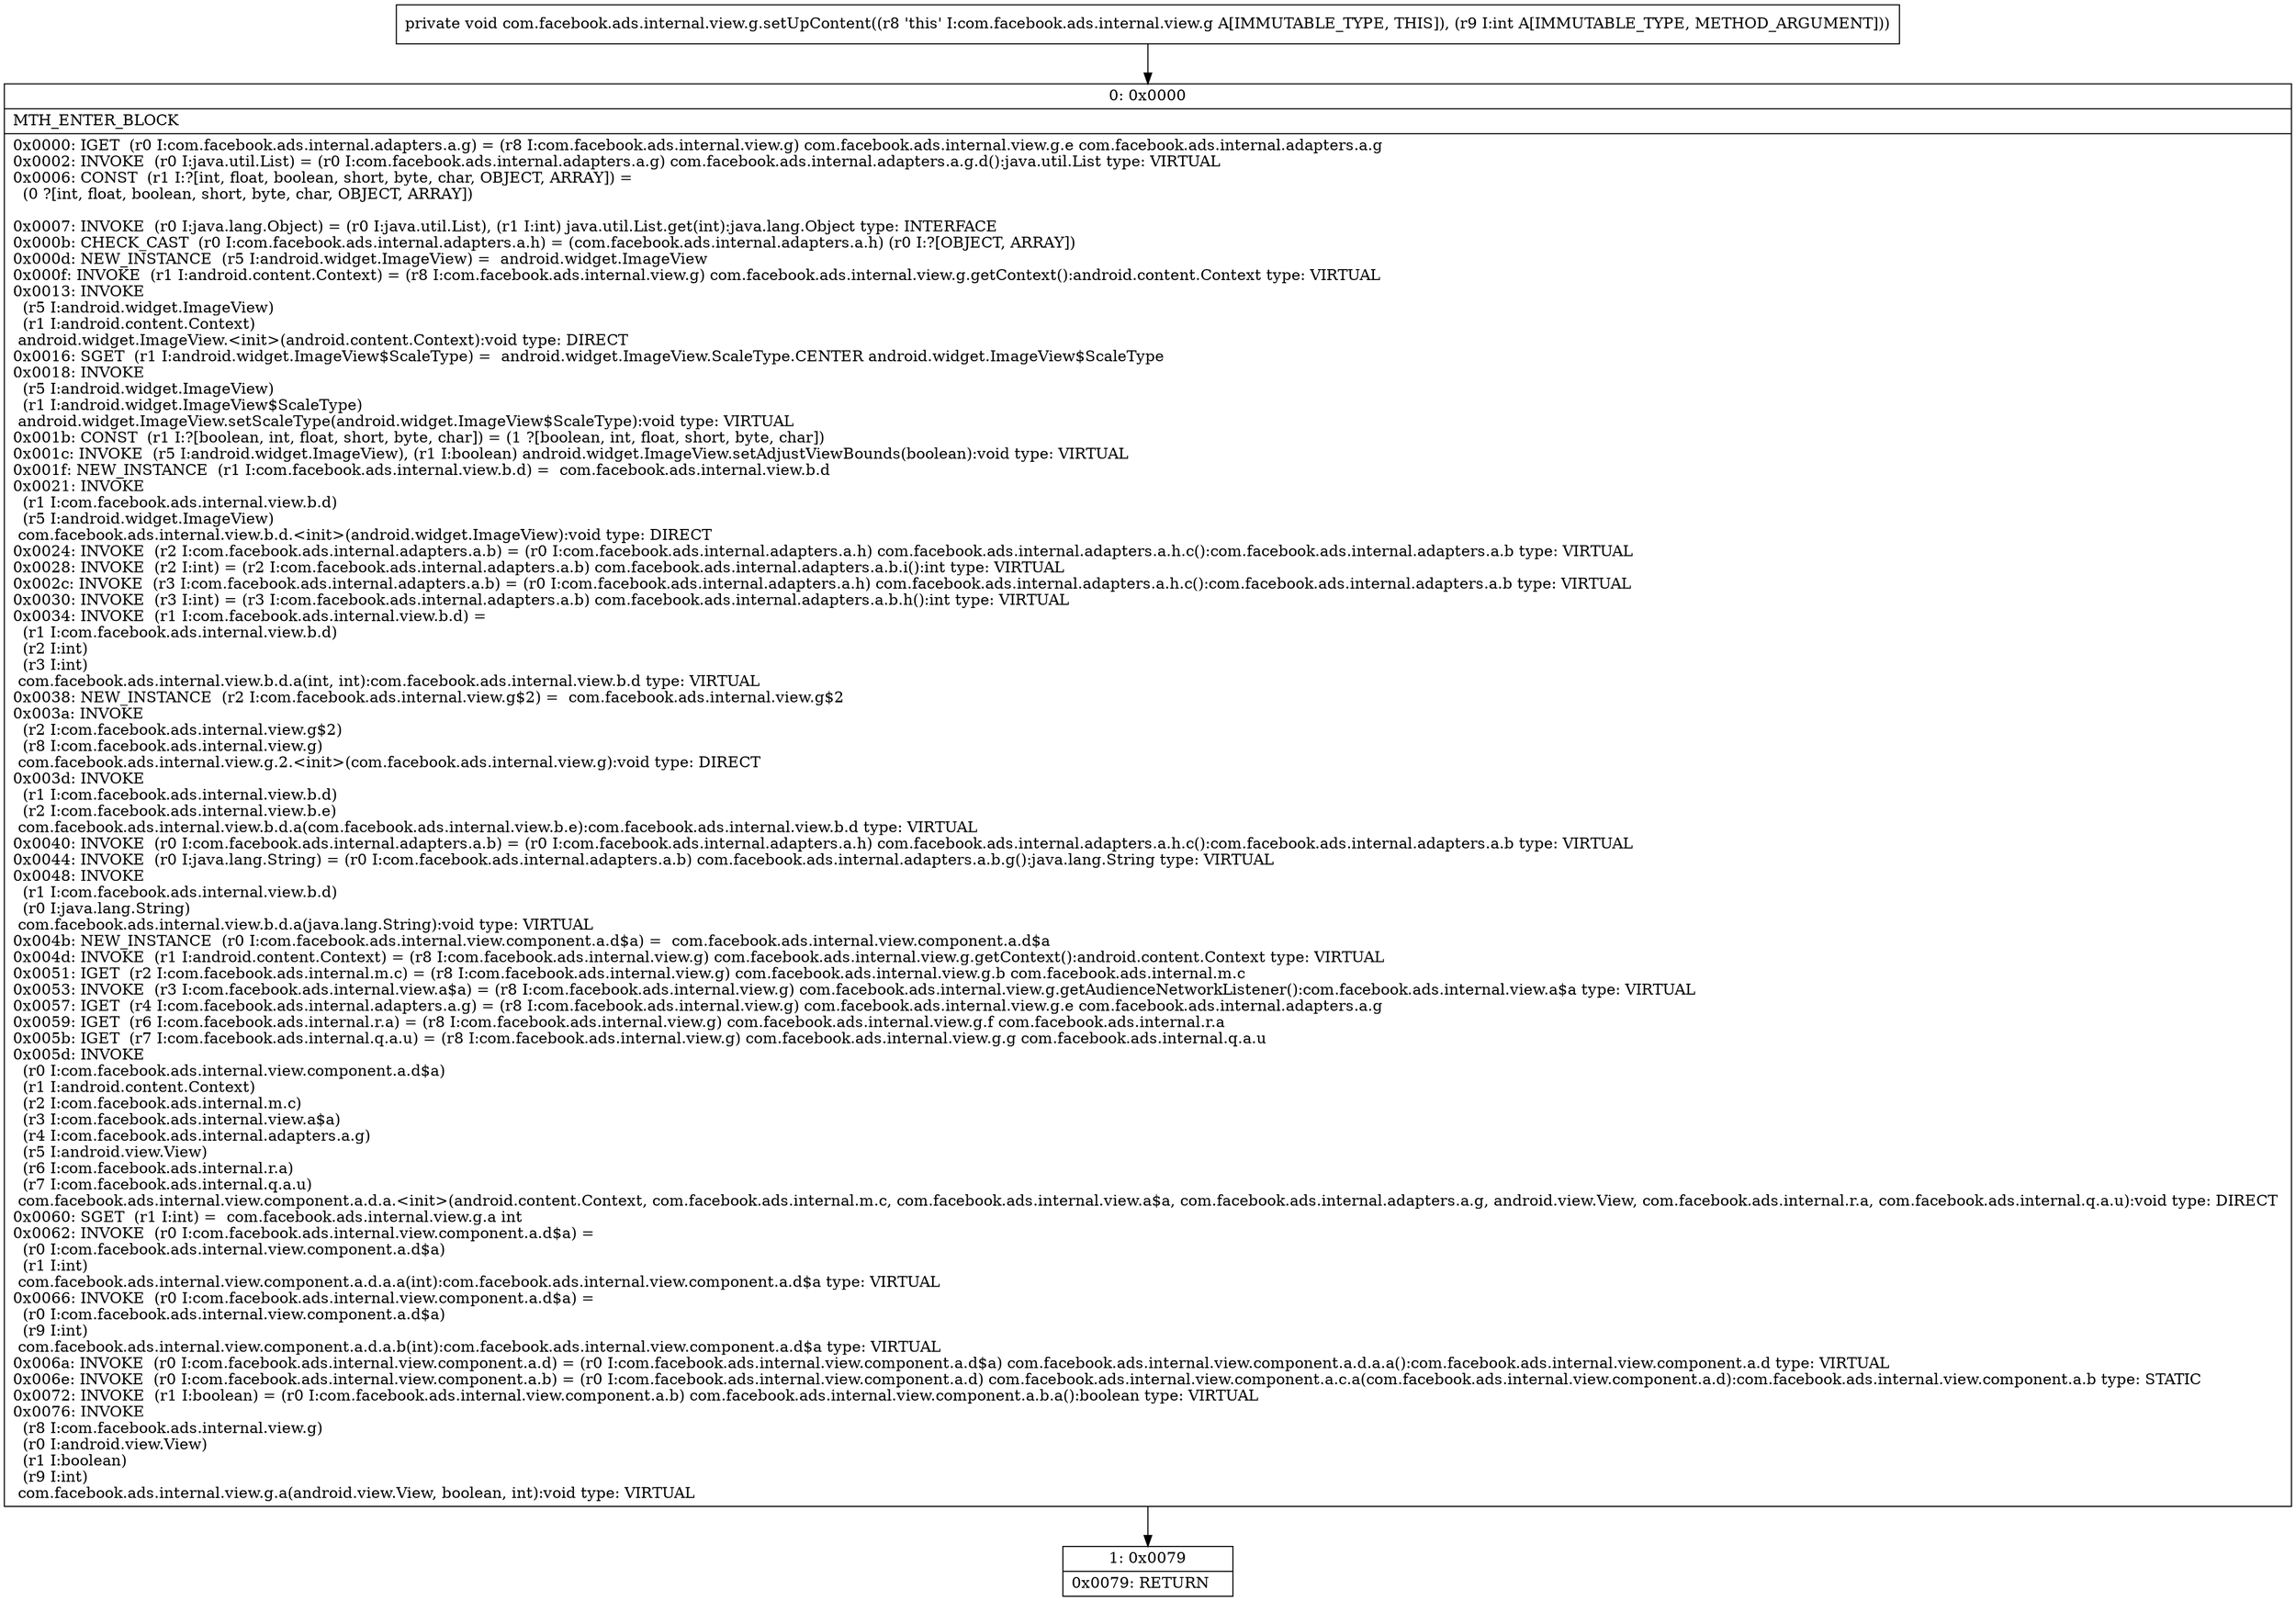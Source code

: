 digraph "CFG forcom.facebook.ads.internal.view.g.setUpContent(I)V" {
Node_0 [shape=record,label="{0\:\ 0x0000|MTH_ENTER_BLOCK\l|0x0000: IGET  (r0 I:com.facebook.ads.internal.adapters.a.g) = (r8 I:com.facebook.ads.internal.view.g) com.facebook.ads.internal.view.g.e com.facebook.ads.internal.adapters.a.g \l0x0002: INVOKE  (r0 I:java.util.List) = (r0 I:com.facebook.ads.internal.adapters.a.g) com.facebook.ads.internal.adapters.a.g.d():java.util.List type: VIRTUAL \l0x0006: CONST  (r1 I:?[int, float, boolean, short, byte, char, OBJECT, ARRAY]) = \l  (0 ?[int, float, boolean, short, byte, char, OBJECT, ARRAY])\l \l0x0007: INVOKE  (r0 I:java.lang.Object) = (r0 I:java.util.List), (r1 I:int) java.util.List.get(int):java.lang.Object type: INTERFACE \l0x000b: CHECK_CAST  (r0 I:com.facebook.ads.internal.adapters.a.h) = (com.facebook.ads.internal.adapters.a.h) (r0 I:?[OBJECT, ARRAY]) \l0x000d: NEW_INSTANCE  (r5 I:android.widget.ImageView) =  android.widget.ImageView \l0x000f: INVOKE  (r1 I:android.content.Context) = (r8 I:com.facebook.ads.internal.view.g) com.facebook.ads.internal.view.g.getContext():android.content.Context type: VIRTUAL \l0x0013: INVOKE  \l  (r5 I:android.widget.ImageView)\l  (r1 I:android.content.Context)\l android.widget.ImageView.\<init\>(android.content.Context):void type: DIRECT \l0x0016: SGET  (r1 I:android.widget.ImageView$ScaleType) =  android.widget.ImageView.ScaleType.CENTER android.widget.ImageView$ScaleType \l0x0018: INVOKE  \l  (r5 I:android.widget.ImageView)\l  (r1 I:android.widget.ImageView$ScaleType)\l android.widget.ImageView.setScaleType(android.widget.ImageView$ScaleType):void type: VIRTUAL \l0x001b: CONST  (r1 I:?[boolean, int, float, short, byte, char]) = (1 ?[boolean, int, float, short, byte, char]) \l0x001c: INVOKE  (r5 I:android.widget.ImageView), (r1 I:boolean) android.widget.ImageView.setAdjustViewBounds(boolean):void type: VIRTUAL \l0x001f: NEW_INSTANCE  (r1 I:com.facebook.ads.internal.view.b.d) =  com.facebook.ads.internal.view.b.d \l0x0021: INVOKE  \l  (r1 I:com.facebook.ads.internal.view.b.d)\l  (r5 I:android.widget.ImageView)\l com.facebook.ads.internal.view.b.d.\<init\>(android.widget.ImageView):void type: DIRECT \l0x0024: INVOKE  (r2 I:com.facebook.ads.internal.adapters.a.b) = (r0 I:com.facebook.ads.internal.adapters.a.h) com.facebook.ads.internal.adapters.a.h.c():com.facebook.ads.internal.adapters.a.b type: VIRTUAL \l0x0028: INVOKE  (r2 I:int) = (r2 I:com.facebook.ads.internal.adapters.a.b) com.facebook.ads.internal.adapters.a.b.i():int type: VIRTUAL \l0x002c: INVOKE  (r3 I:com.facebook.ads.internal.adapters.a.b) = (r0 I:com.facebook.ads.internal.adapters.a.h) com.facebook.ads.internal.adapters.a.h.c():com.facebook.ads.internal.adapters.a.b type: VIRTUAL \l0x0030: INVOKE  (r3 I:int) = (r3 I:com.facebook.ads.internal.adapters.a.b) com.facebook.ads.internal.adapters.a.b.h():int type: VIRTUAL \l0x0034: INVOKE  (r1 I:com.facebook.ads.internal.view.b.d) = \l  (r1 I:com.facebook.ads.internal.view.b.d)\l  (r2 I:int)\l  (r3 I:int)\l com.facebook.ads.internal.view.b.d.a(int, int):com.facebook.ads.internal.view.b.d type: VIRTUAL \l0x0038: NEW_INSTANCE  (r2 I:com.facebook.ads.internal.view.g$2) =  com.facebook.ads.internal.view.g$2 \l0x003a: INVOKE  \l  (r2 I:com.facebook.ads.internal.view.g$2)\l  (r8 I:com.facebook.ads.internal.view.g)\l com.facebook.ads.internal.view.g.2.\<init\>(com.facebook.ads.internal.view.g):void type: DIRECT \l0x003d: INVOKE  \l  (r1 I:com.facebook.ads.internal.view.b.d)\l  (r2 I:com.facebook.ads.internal.view.b.e)\l com.facebook.ads.internal.view.b.d.a(com.facebook.ads.internal.view.b.e):com.facebook.ads.internal.view.b.d type: VIRTUAL \l0x0040: INVOKE  (r0 I:com.facebook.ads.internal.adapters.a.b) = (r0 I:com.facebook.ads.internal.adapters.a.h) com.facebook.ads.internal.adapters.a.h.c():com.facebook.ads.internal.adapters.a.b type: VIRTUAL \l0x0044: INVOKE  (r0 I:java.lang.String) = (r0 I:com.facebook.ads.internal.adapters.a.b) com.facebook.ads.internal.adapters.a.b.g():java.lang.String type: VIRTUAL \l0x0048: INVOKE  \l  (r1 I:com.facebook.ads.internal.view.b.d)\l  (r0 I:java.lang.String)\l com.facebook.ads.internal.view.b.d.a(java.lang.String):void type: VIRTUAL \l0x004b: NEW_INSTANCE  (r0 I:com.facebook.ads.internal.view.component.a.d$a) =  com.facebook.ads.internal.view.component.a.d$a \l0x004d: INVOKE  (r1 I:android.content.Context) = (r8 I:com.facebook.ads.internal.view.g) com.facebook.ads.internal.view.g.getContext():android.content.Context type: VIRTUAL \l0x0051: IGET  (r2 I:com.facebook.ads.internal.m.c) = (r8 I:com.facebook.ads.internal.view.g) com.facebook.ads.internal.view.g.b com.facebook.ads.internal.m.c \l0x0053: INVOKE  (r3 I:com.facebook.ads.internal.view.a$a) = (r8 I:com.facebook.ads.internal.view.g) com.facebook.ads.internal.view.g.getAudienceNetworkListener():com.facebook.ads.internal.view.a$a type: VIRTUAL \l0x0057: IGET  (r4 I:com.facebook.ads.internal.adapters.a.g) = (r8 I:com.facebook.ads.internal.view.g) com.facebook.ads.internal.view.g.e com.facebook.ads.internal.adapters.a.g \l0x0059: IGET  (r6 I:com.facebook.ads.internal.r.a) = (r8 I:com.facebook.ads.internal.view.g) com.facebook.ads.internal.view.g.f com.facebook.ads.internal.r.a \l0x005b: IGET  (r7 I:com.facebook.ads.internal.q.a.u) = (r8 I:com.facebook.ads.internal.view.g) com.facebook.ads.internal.view.g.g com.facebook.ads.internal.q.a.u \l0x005d: INVOKE  \l  (r0 I:com.facebook.ads.internal.view.component.a.d$a)\l  (r1 I:android.content.Context)\l  (r2 I:com.facebook.ads.internal.m.c)\l  (r3 I:com.facebook.ads.internal.view.a$a)\l  (r4 I:com.facebook.ads.internal.adapters.a.g)\l  (r5 I:android.view.View)\l  (r6 I:com.facebook.ads.internal.r.a)\l  (r7 I:com.facebook.ads.internal.q.a.u)\l com.facebook.ads.internal.view.component.a.d.a.\<init\>(android.content.Context, com.facebook.ads.internal.m.c, com.facebook.ads.internal.view.a$a, com.facebook.ads.internal.adapters.a.g, android.view.View, com.facebook.ads.internal.r.a, com.facebook.ads.internal.q.a.u):void type: DIRECT \l0x0060: SGET  (r1 I:int) =  com.facebook.ads.internal.view.g.a int \l0x0062: INVOKE  (r0 I:com.facebook.ads.internal.view.component.a.d$a) = \l  (r0 I:com.facebook.ads.internal.view.component.a.d$a)\l  (r1 I:int)\l com.facebook.ads.internal.view.component.a.d.a.a(int):com.facebook.ads.internal.view.component.a.d$a type: VIRTUAL \l0x0066: INVOKE  (r0 I:com.facebook.ads.internal.view.component.a.d$a) = \l  (r0 I:com.facebook.ads.internal.view.component.a.d$a)\l  (r9 I:int)\l com.facebook.ads.internal.view.component.a.d.a.b(int):com.facebook.ads.internal.view.component.a.d$a type: VIRTUAL \l0x006a: INVOKE  (r0 I:com.facebook.ads.internal.view.component.a.d) = (r0 I:com.facebook.ads.internal.view.component.a.d$a) com.facebook.ads.internal.view.component.a.d.a.a():com.facebook.ads.internal.view.component.a.d type: VIRTUAL \l0x006e: INVOKE  (r0 I:com.facebook.ads.internal.view.component.a.b) = (r0 I:com.facebook.ads.internal.view.component.a.d) com.facebook.ads.internal.view.component.a.c.a(com.facebook.ads.internal.view.component.a.d):com.facebook.ads.internal.view.component.a.b type: STATIC \l0x0072: INVOKE  (r1 I:boolean) = (r0 I:com.facebook.ads.internal.view.component.a.b) com.facebook.ads.internal.view.component.a.b.a():boolean type: VIRTUAL \l0x0076: INVOKE  \l  (r8 I:com.facebook.ads.internal.view.g)\l  (r0 I:android.view.View)\l  (r1 I:boolean)\l  (r9 I:int)\l com.facebook.ads.internal.view.g.a(android.view.View, boolean, int):void type: VIRTUAL \l}"];
Node_1 [shape=record,label="{1\:\ 0x0079|0x0079: RETURN   \l}"];
MethodNode[shape=record,label="{private void com.facebook.ads.internal.view.g.setUpContent((r8 'this' I:com.facebook.ads.internal.view.g A[IMMUTABLE_TYPE, THIS]), (r9 I:int A[IMMUTABLE_TYPE, METHOD_ARGUMENT])) }"];
MethodNode -> Node_0;
Node_0 -> Node_1;
}


